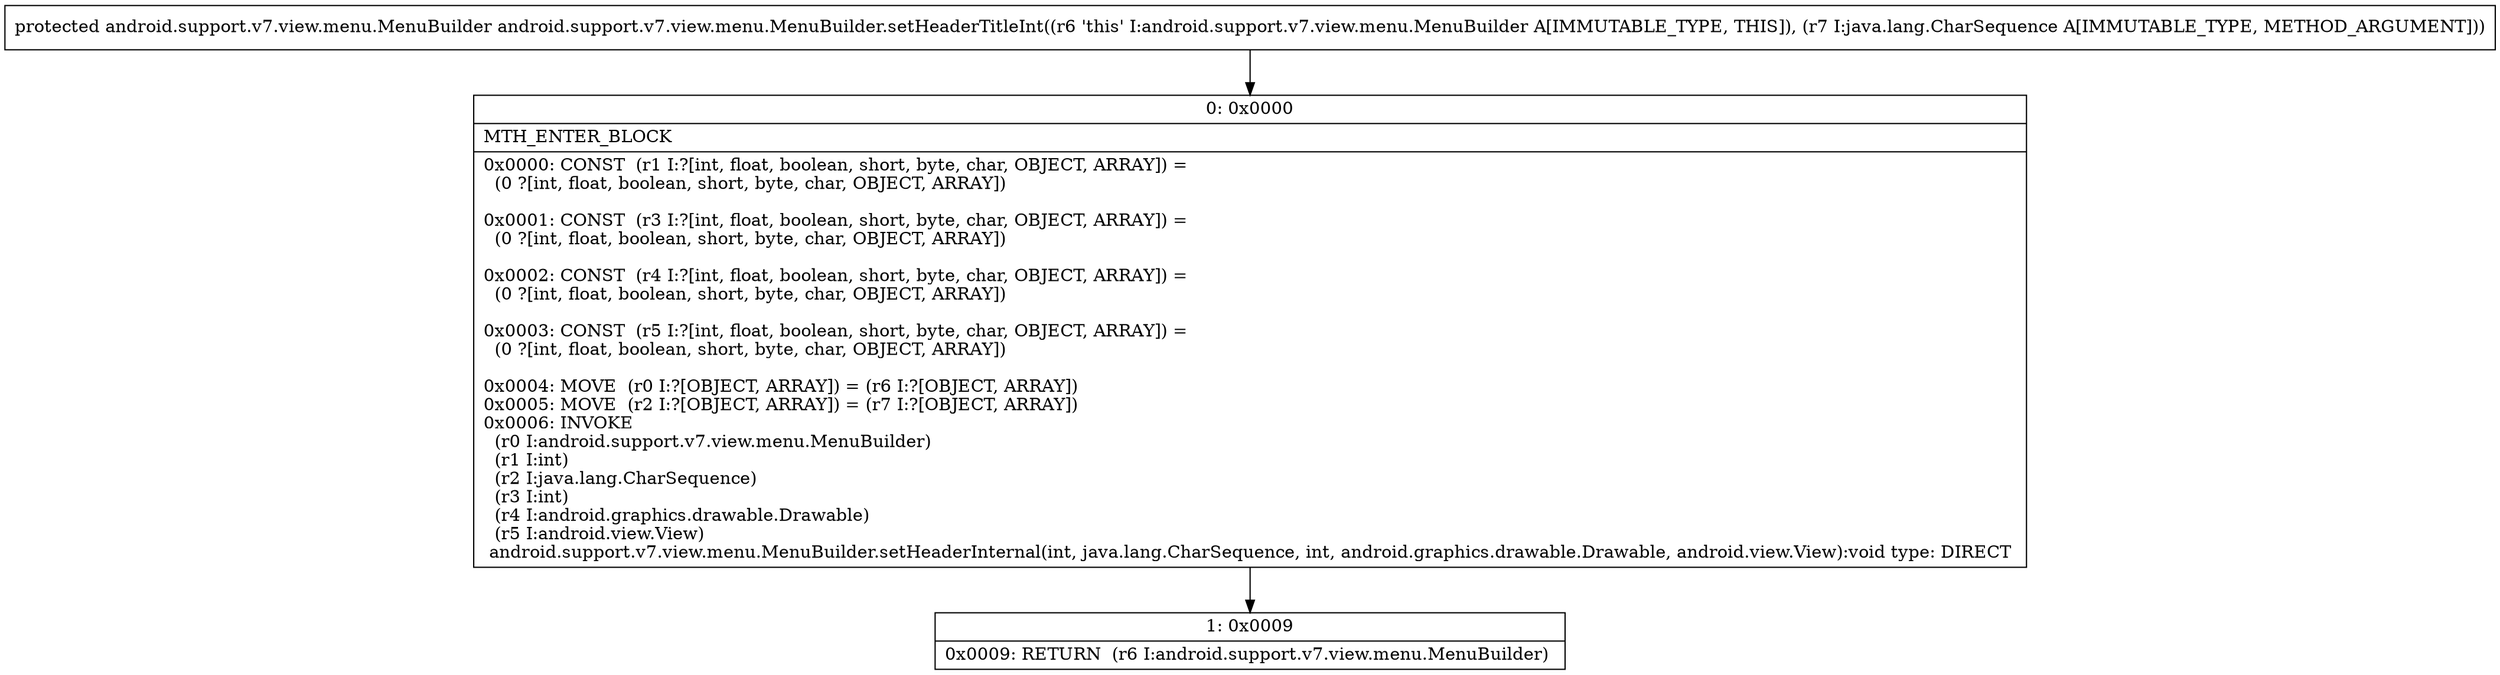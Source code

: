 digraph "CFG forandroid.support.v7.view.menu.MenuBuilder.setHeaderTitleInt(Ljava\/lang\/CharSequence;)Landroid\/support\/v7\/view\/menu\/MenuBuilder;" {
Node_0 [shape=record,label="{0\:\ 0x0000|MTH_ENTER_BLOCK\l|0x0000: CONST  (r1 I:?[int, float, boolean, short, byte, char, OBJECT, ARRAY]) = \l  (0 ?[int, float, boolean, short, byte, char, OBJECT, ARRAY])\l \l0x0001: CONST  (r3 I:?[int, float, boolean, short, byte, char, OBJECT, ARRAY]) = \l  (0 ?[int, float, boolean, short, byte, char, OBJECT, ARRAY])\l \l0x0002: CONST  (r4 I:?[int, float, boolean, short, byte, char, OBJECT, ARRAY]) = \l  (0 ?[int, float, boolean, short, byte, char, OBJECT, ARRAY])\l \l0x0003: CONST  (r5 I:?[int, float, boolean, short, byte, char, OBJECT, ARRAY]) = \l  (0 ?[int, float, boolean, short, byte, char, OBJECT, ARRAY])\l \l0x0004: MOVE  (r0 I:?[OBJECT, ARRAY]) = (r6 I:?[OBJECT, ARRAY]) \l0x0005: MOVE  (r2 I:?[OBJECT, ARRAY]) = (r7 I:?[OBJECT, ARRAY]) \l0x0006: INVOKE  \l  (r0 I:android.support.v7.view.menu.MenuBuilder)\l  (r1 I:int)\l  (r2 I:java.lang.CharSequence)\l  (r3 I:int)\l  (r4 I:android.graphics.drawable.Drawable)\l  (r5 I:android.view.View)\l android.support.v7.view.menu.MenuBuilder.setHeaderInternal(int, java.lang.CharSequence, int, android.graphics.drawable.Drawable, android.view.View):void type: DIRECT \l}"];
Node_1 [shape=record,label="{1\:\ 0x0009|0x0009: RETURN  (r6 I:android.support.v7.view.menu.MenuBuilder) \l}"];
MethodNode[shape=record,label="{protected android.support.v7.view.menu.MenuBuilder android.support.v7.view.menu.MenuBuilder.setHeaderTitleInt((r6 'this' I:android.support.v7.view.menu.MenuBuilder A[IMMUTABLE_TYPE, THIS]), (r7 I:java.lang.CharSequence A[IMMUTABLE_TYPE, METHOD_ARGUMENT])) }"];
MethodNode -> Node_0;
Node_0 -> Node_1;
}

